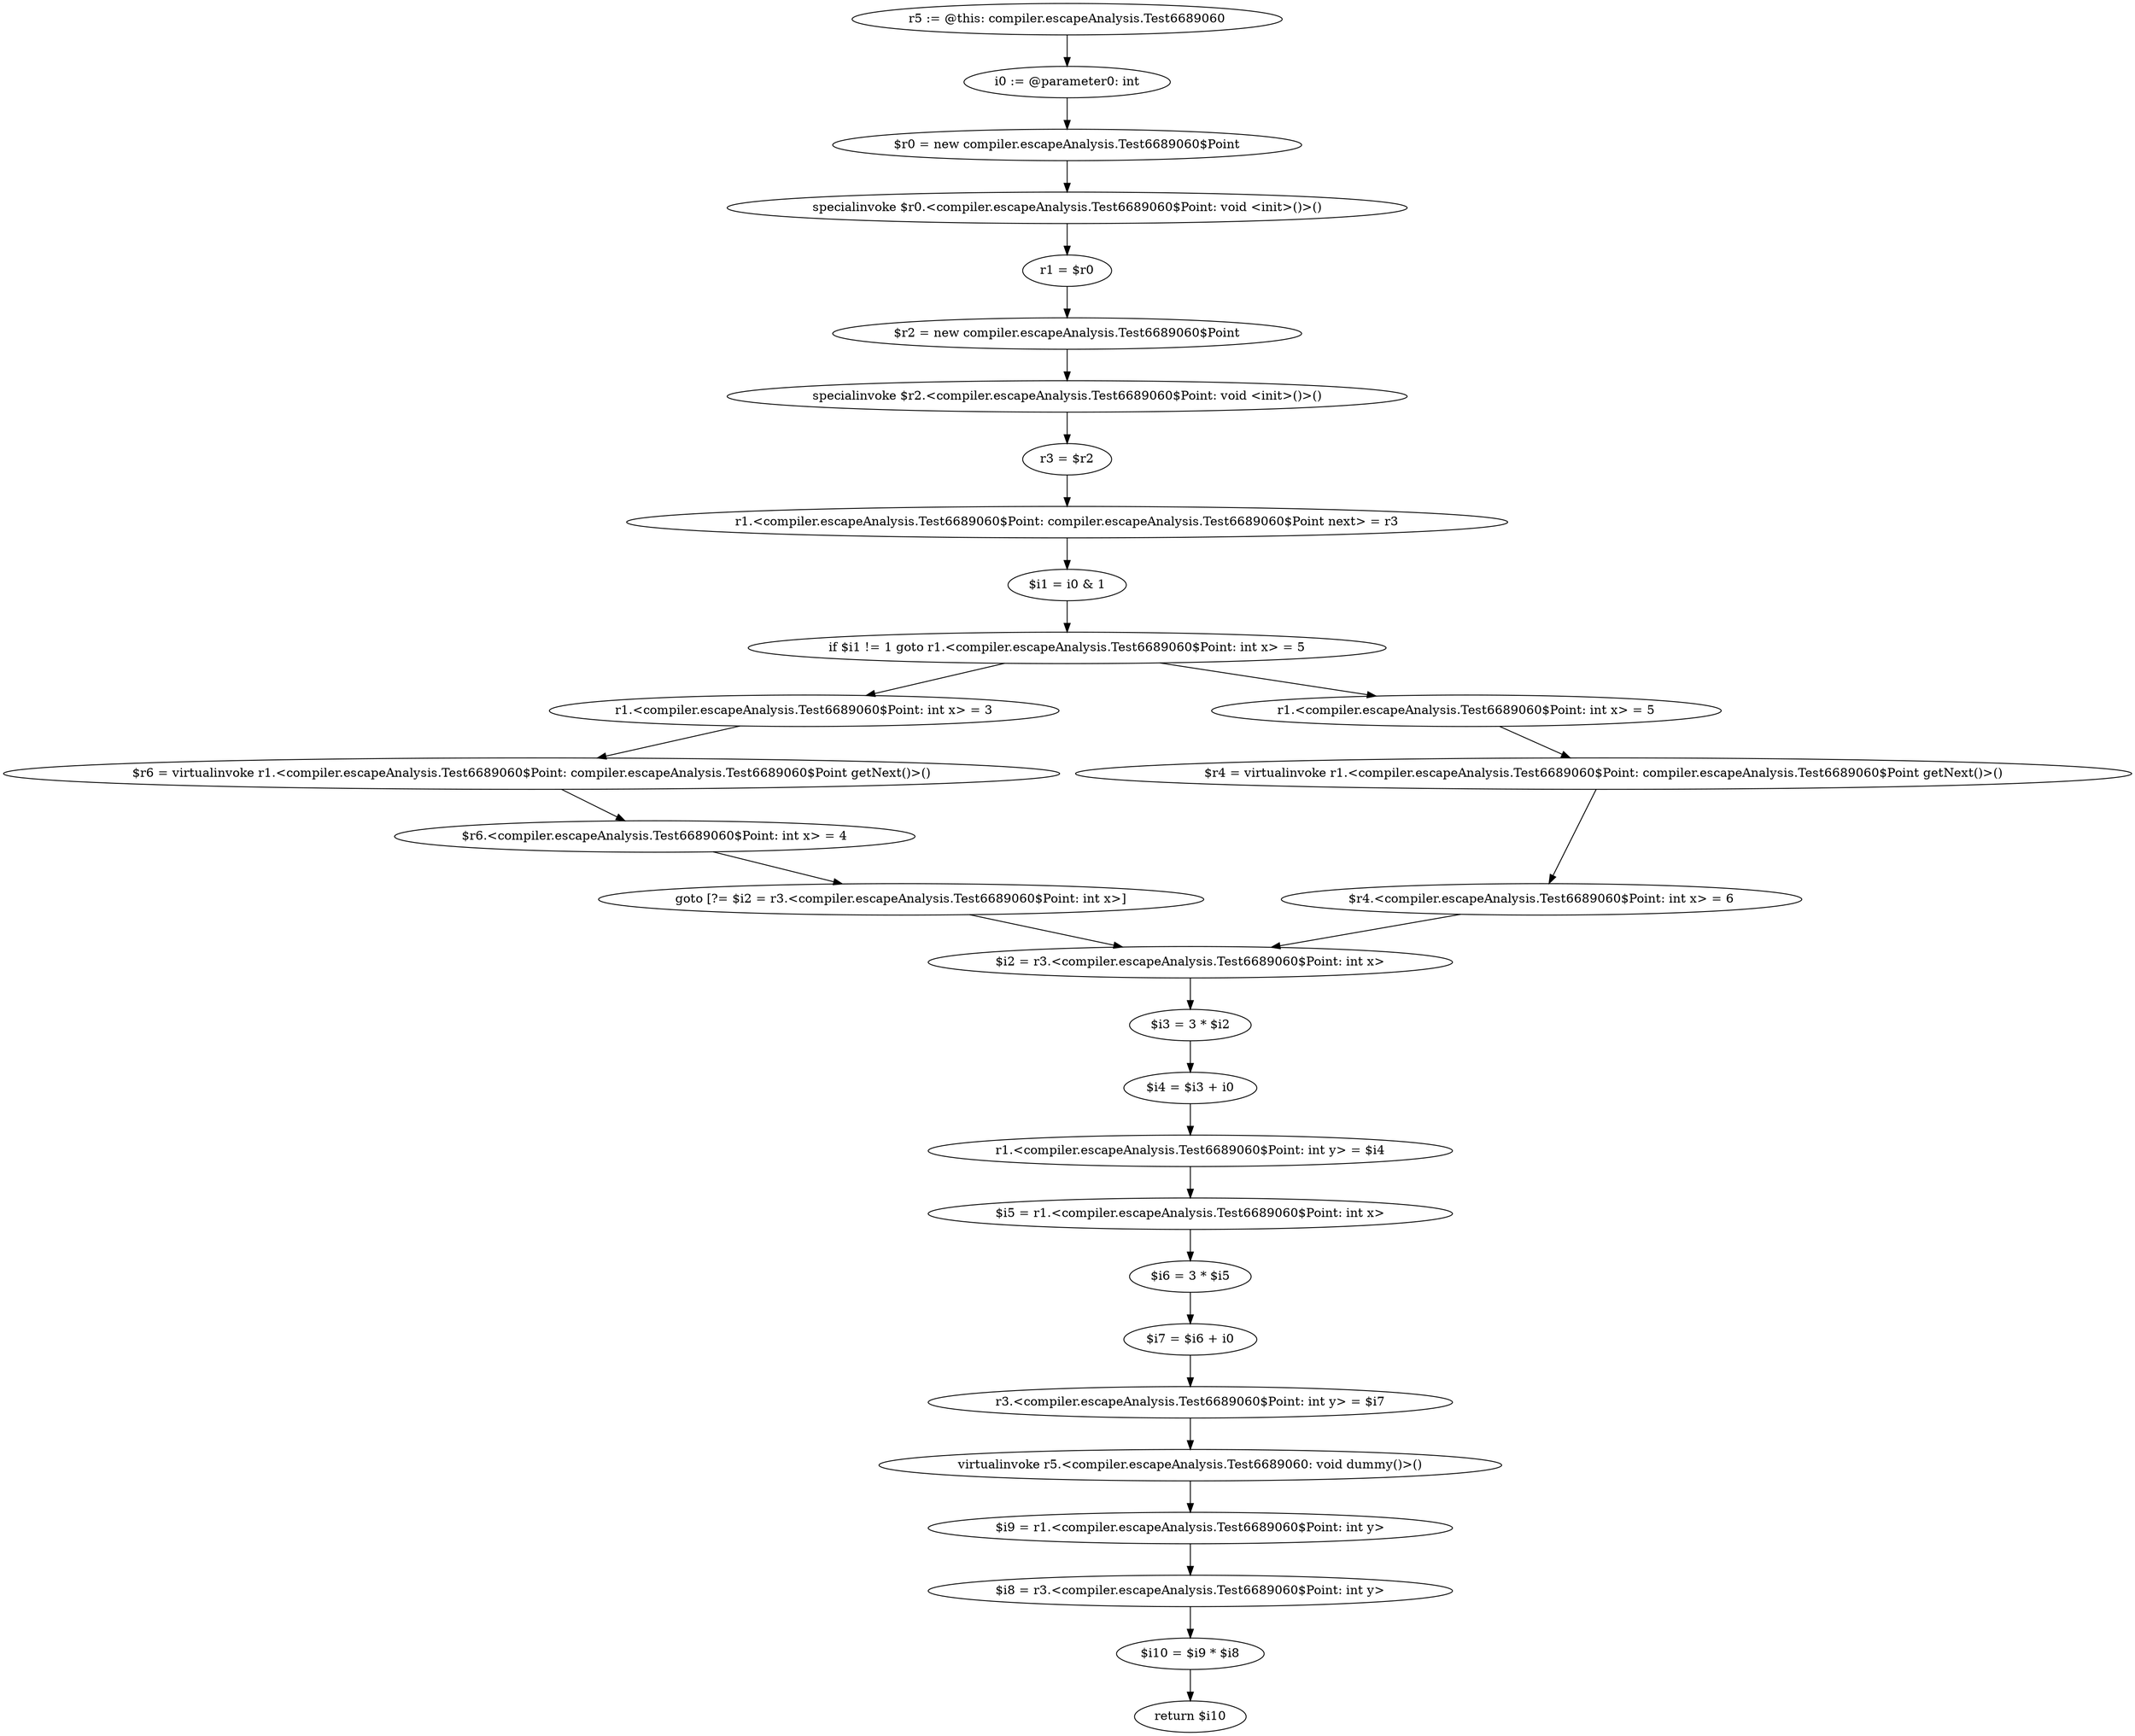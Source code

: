 digraph "unitGraph" {
    "r5 := @this: compiler.escapeAnalysis.Test6689060"
    "i0 := @parameter0: int"
    "$r0 = new compiler.escapeAnalysis.Test6689060$Point"
    "specialinvoke $r0.<compiler.escapeAnalysis.Test6689060$Point: void <init>()>()"
    "r1 = $r0"
    "$r2 = new compiler.escapeAnalysis.Test6689060$Point"
    "specialinvoke $r2.<compiler.escapeAnalysis.Test6689060$Point: void <init>()>()"
    "r3 = $r2"
    "r1.<compiler.escapeAnalysis.Test6689060$Point: compiler.escapeAnalysis.Test6689060$Point next> = r3"
    "$i1 = i0 & 1"
    "if $i1 != 1 goto r1.<compiler.escapeAnalysis.Test6689060$Point: int x> = 5"
    "r1.<compiler.escapeAnalysis.Test6689060$Point: int x> = 3"
    "$r6 = virtualinvoke r1.<compiler.escapeAnalysis.Test6689060$Point: compiler.escapeAnalysis.Test6689060$Point getNext()>()"
    "$r6.<compiler.escapeAnalysis.Test6689060$Point: int x> = 4"
    "goto [?= $i2 = r3.<compiler.escapeAnalysis.Test6689060$Point: int x>]"
    "r1.<compiler.escapeAnalysis.Test6689060$Point: int x> = 5"
    "$r4 = virtualinvoke r1.<compiler.escapeAnalysis.Test6689060$Point: compiler.escapeAnalysis.Test6689060$Point getNext()>()"
    "$r4.<compiler.escapeAnalysis.Test6689060$Point: int x> = 6"
    "$i2 = r3.<compiler.escapeAnalysis.Test6689060$Point: int x>"
    "$i3 = 3 * $i2"
    "$i4 = $i3 + i0"
    "r1.<compiler.escapeAnalysis.Test6689060$Point: int y> = $i4"
    "$i5 = r1.<compiler.escapeAnalysis.Test6689060$Point: int x>"
    "$i6 = 3 * $i5"
    "$i7 = $i6 + i0"
    "r3.<compiler.escapeAnalysis.Test6689060$Point: int y> = $i7"
    "virtualinvoke r5.<compiler.escapeAnalysis.Test6689060: void dummy()>()"
    "$i9 = r1.<compiler.escapeAnalysis.Test6689060$Point: int y>"
    "$i8 = r3.<compiler.escapeAnalysis.Test6689060$Point: int y>"
    "$i10 = $i9 * $i8"
    "return $i10"
    "r5 := @this: compiler.escapeAnalysis.Test6689060"->"i0 := @parameter0: int";
    "i0 := @parameter0: int"->"$r0 = new compiler.escapeAnalysis.Test6689060$Point";
    "$r0 = new compiler.escapeAnalysis.Test6689060$Point"->"specialinvoke $r0.<compiler.escapeAnalysis.Test6689060$Point: void <init>()>()";
    "specialinvoke $r0.<compiler.escapeAnalysis.Test6689060$Point: void <init>()>()"->"r1 = $r0";
    "r1 = $r0"->"$r2 = new compiler.escapeAnalysis.Test6689060$Point";
    "$r2 = new compiler.escapeAnalysis.Test6689060$Point"->"specialinvoke $r2.<compiler.escapeAnalysis.Test6689060$Point: void <init>()>()";
    "specialinvoke $r2.<compiler.escapeAnalysis.Test6689060$Point: void <init>()>()"->"r3 = $r2";
    "r3 = $r2"->"r1.<compiler.escapeAnalysis.Test6689060$Point: compiler.escapeAnalysis.Test6689060$Point next> = r3";
    "r1.<compiler.escapeAnalysis.Test6689060$Point: compiler.escapeAnalysis.Test6689060$Point next> = r3"->"$i1 = i0 & 1";
    "$i1 = i0 & 1"->"if $i1 != 1 goto r1.<compiler.escapeAnalysis.Test6689060$Point: int x> = 5";
    "if $i1 != 1 goto r1.<compiler.escapeAnalysis.Test6689060$Point: int x> = 5"->"r1.<compiler.escapeAnalysis.Test6689060$Point: int x> = 3";
    "if $i1 != 1 goto r1.<compiler.escapeAnalysis.Test6689060$Point: int x> = 5"->"r1.<compiler.escapeAnalysis.Test6689060$Point: int x> = 5";
    "r1.<compiler.escapeAnalysis.Test6689060$Point: int x> = 3"->"$r6 = virtualinvoke r1.<compiler.escapeAnalysis.Test6689060$Point: compiler.escapeAnalysis.Test6689060$Point getNext()>()";
    "$r6 = virtualinvoke r1.<compiler.escapeAnalysis.Test6689060$Point: compiler.escapeAnalysis.Test6689060$Point getNext()>()"->"$r6.<compiler.escapeAnalysis.Test6689060$Point: int x> = 4";
    "$r6.<compiler.escapeAnalysis.Test6689060$Point: int x> = 4"->"goto [?= $i2 = r3.<compiler.escapeAnalysis.Test6689060$Point: int x>]";
    "goto [?= $i2 = r3.<compiler.escapeAnalysis.Test6689060$Point: int x>]"->"$i2 = r3.<compiler.escapeAnalysis.Test6689060$Point: int x>";
    "r1.<compiler.escapeAnalysis.Test6689060$Point: int x> = 5"->"$r4 = virtualinvoke r1.<compiler.escapeAnalysis.Test6689060$Point: compiler.escapeAnalysis.Test6689060$Point getNext()>()";
    "$r4 = virtualinvoke r1.<compiler.escapeAnalysis.Test6689060$Point: compiler.escapeAnalysis.Test6689060$Point getNext()>()"->"$r4.<compiler.escapeAnalysis.Test6689060$Point: int x> = 6";
    "$r4.<compiler.escapeAnalysis.Test6689060$Point: int x> = 6"->"$i2 = r3.<compiler.escapeAnalysis.Test6689060$Point: int x>";
    "$i2 = r3.<compiler.escapeAnalysis.Test6689060$Point: int x>"->"$i3 = 3 * $i2";
    "$i3 = 3 * $i2"->"$i4 = $i3 + i0";
    "$i4 = $i3 + i0"->"r1.<compiler.escapeAnalysis.Test6689060$Point: int y> = $i4";
    "r1.<compiler.escapeAnalysis.Test6689060$Point: int y> = $i4"->"$i5 = r1.<compiler.escapeAnalysis.Test6689060$Point: int x>";
    "$i5 = r1.<compiler.escapeAnalysis.Test6689060$Point: int x>"->"$i6 = 3 * $i5";
    "$i6 = 3 * $i5"->"$i7 = $i6 + i0";
    "$i7 = $i6 + i0"->"r3.<compiler.escapeAnalysis.Test6689060$Point: int y> = $i7";
    "r3.<compiler.escapeAnalysis.Test6689060$Point: int y> = $i7"->"virtualinvoke r5.<compiler.escapeAnalysis.Test6689060: void dummy()>()";
    "virtualinvoke r5.<compiler.escapeAnalysis.Test6689060: void dummy()>()"->"$i9 = r1.<compiler.escapeAnalysis.Test6689060$Point: int y>";
    "$i9 = r1.<compiler.escapeAnalysis.Test6689060$Point: int y>"->"$i8 = r3.<compiler.escapeAnalysis.Test6689060$Point: int y>";
    "$i8 = r3.<compiler.escapeAnalysis.Test6689060$Point: int y>"->"$i10 = $i9 * $i8";
    "$i10 = $i9 * $i8"->"return $i10";
}
